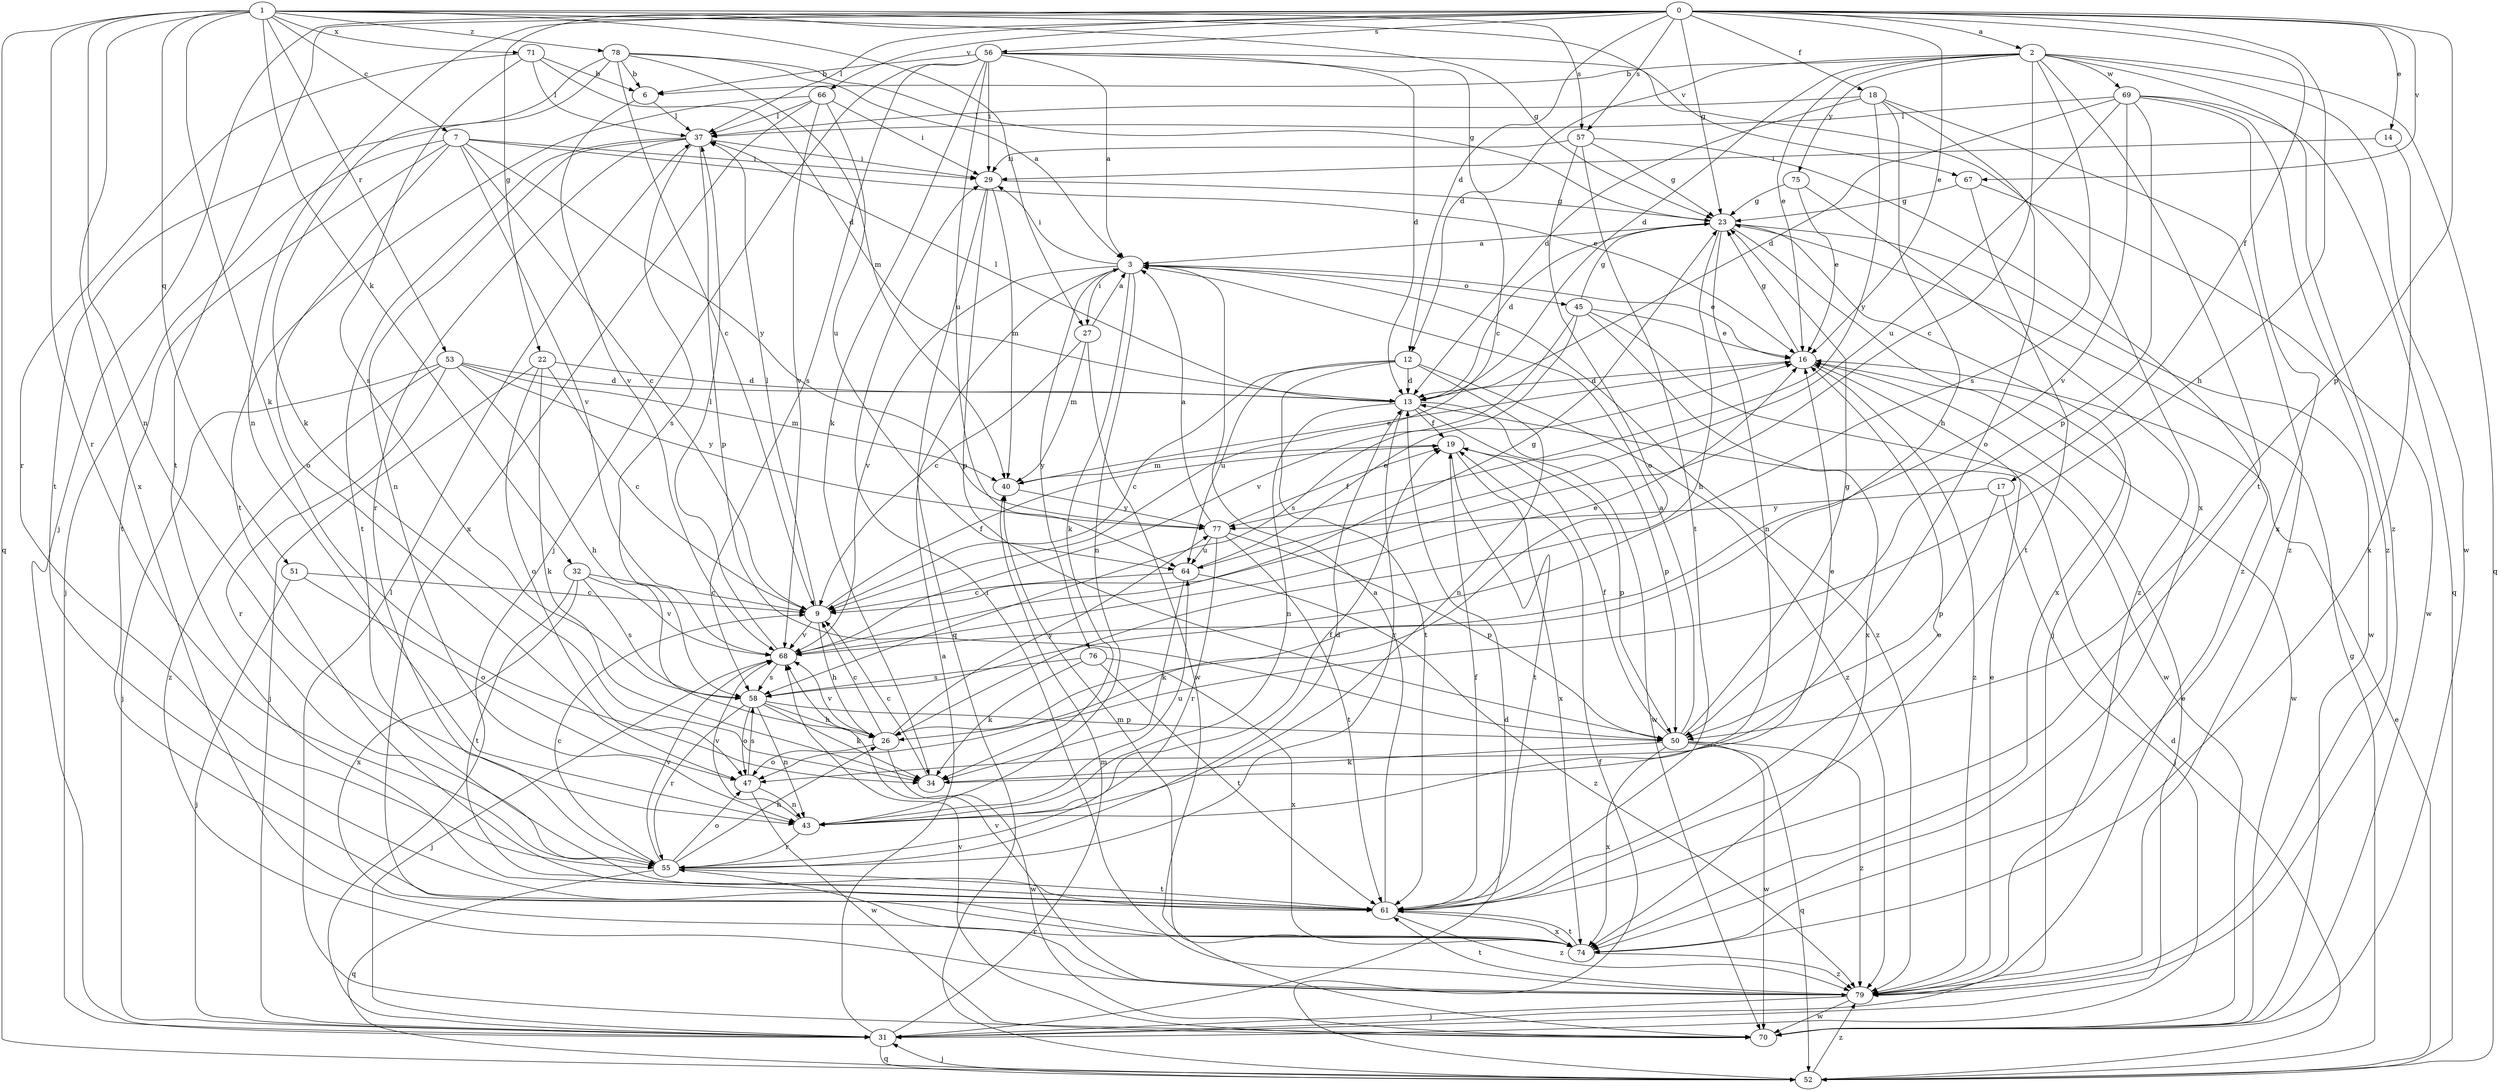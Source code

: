 strict digraph  {
0;
1;
2;
3;
6;
7;
9;
12;
13;
14;
16;
17;
18;
19;
22;
23;
26;
27;
29;
31;
32;
34;
37;
40;
43;
45;
47;
50;
51;
52;
53;
55;
56;
57;
58;
61;
64;
66;
67;
68;
69;
70;
71;
74;
75;
76;
77;
78;
79;
0 -> 2  [label=a];
0 -> 12  [label=d];
0 -> 14  [label=e];
0 -> 16  [label=e];
0 -> 17  [label=f];
0 -> 18  [label=f];
0 -> 22  [label=g];
0 -> 23  [label=g];
0 -> 26  [label=h];
0 -> 31  [label=j];
0 -> 37  [label=l];
0 -> 43  [label=n];
0 -> 50  [label=p];
0 -> 56  [label=s];
0 -> 57  [label=s];
0 -> 61  [label=t];
0 -> 66  [label=v];
0 -> 67  [label=v];
1 -> 7  [label=c];
1 -> 23  [label=g];
1 -> 27  [label=i];
1 -> 32  [label=k];
1 -> 34  [label=k];
1 -> 43  [label=n];
1 -> 51  [label=q];
1 -> 52  [label=q];
1 -> 53  [label=r];
1 -> 55  [label=r];
1 -> 57  [label=s];
1 -> 67  [label=v];
1 -> 71  [label=x];
1 -> 74  [label=x];
1 -> 78  [label=z];
2 -> 6  [label=b];
2 -> 9  [label=c];
2 -> 12  [label=d];
2 -> 13  [label=d];
2 -> 16  [label=e];
2 -> 52  [label=q];
2 -> 58  [label=s];
2 -> 61  [label=t];
2 -> 69  [label=w];
2 -> 70  [label=w];
2 -> 75  [label=y];
2 -> 79  [label=z];
3 -> 16  [label=e];
3 -> 27  [label=i];
3 -> 29  [label=i];
3 -> 34  [label=k];
3 -> 43  [label=n];
3 -> 45  [label=o];
3 -> 68  [label=v];
3 -> 76  [label=y];
3 -> 79  [label=z];
6 -> 37  [label=l];
6 -> 68  [label=v];
7 -> 9  [label=c];
7 -> 16  [label=e];
7 -> 29  [label=i];
7 -> 31  [label=j];
7 -> 47  [label=o];
7 -> 61  [label=t];
7 -> 68  [label=v];
7 -> 77  [label=y];
9 -> 19  [label=f];
9 -> 26  [label=h];
9 -> 37  [label=l];
9 -> 68  [label=v];
12 -> 9  [label=c];
12 -> 13  [label=d];
12 -> 43  [label=n];
12 -> 61  [label=t];
12 -> 64  [label=u];
12 -> 79  [label=z];
13 -> 19  [label=f];
13 -> 37  [label=l];
13 -> 43  [label=n];
13 -> 50  [label=p];
13 -> 55  [label=r];
13 -> 70  [label=w];
14 -> 29  [label=i];
14 -> 74  [label=x];
16 -> 13  [label=d];
16 -> 23  [label=g];
16 -> 70  [label=w];
16 -> 79  [label=z];
17 -> 31  [label=j];
17 -> 50  [label=p];
17 -> 77  [label=y];
18 -> 13  [label=d];
18 -> 26  [label=h];
18 -> 37  [label=l];
18 -> 47  [label=o];
18 -> 77  [label=y];
18 -> 79  [label=z];
19 -> 40  [label=m];
19 -> 50  [label=p];
19 -> 61  [label=t];
19 -> 74  [label=x];
22 -> 9  [label=c];
22 -> 13  [label=d];
22 -> 31  [label=j];
22 -> 34  [label=k];
22 -> 47  [label=o];
23 -> 3  [label=a];
23 -> 13  [label=d];
23 -> 26  [label=h];
23 -> 31  [label=j];
23 -> 43  [label=n];
23 -> 70  [label=w];
23 -> 74  [label=x];
26 -> 9  [label=c];
26 -> 47  [label=o];
26 -> 68  [label=v];
26 -> 70  [label=w];
26 -> 77  [label=y];
27 -> 3  [label=a];
27 -> 9  [label=c];
27 -> 40  [label=m];
27 -> 70  [label=w];
29 -> 23  [label=g];
29 -> 40  [label=m];
29 -> 50  [label=p];
29 -> 52  [label=q];
31 -> 3  [label=a];
31 -> 13  [label=d];
31 -> 16  [label=e];
31 -> 40  [label=m];
31 -> 52  [label=q];
32 -> 9  [label=c];
32 -> 58  [label=s];
32 -> 61  [label=t];
32 -> 68  [label=v];
32 -> 74  [label=x];
34 -> 9  [label=c];
34 -> 16  [label=e];
37 -> 29  [label=i];
37 -> 43  [label=n];
37 -> 50  [label=p];
37 -> 55  [label=r];
37 -> 58  [label=s];
37 -> 61  [label=t];
40 -> 16  [label=e];
40 -> 77  [label=y];
43 -> 19  [label=f];
43 -> 55  [label=r];
43 -> 64  [label=u];
43 -> 68  [label=v];
45 -> 16  [label=e];
45 -> 23  [label=g];
45 -> 58  [label=s];
45 -> 68  [label=v];
45 -> 70  [label=w];
45 -> 74  [label=x];
47 -> 43  [label=n];
47 -> 58  [label=s];
47 -> 70  [label=w];
50 -> 3  [label=a];
50 -> 19  [label=f];
50 -> 23  [label=g];
50 -> 34  [label=k];
50 -> 52  [label=q];
50 -> 70  [label=w];
50 -> 74  [label=x];
50 -> 79  [label=z];
51 -> 9  [label=c];
51 -> 31  [label=j];
51 -> 47  [label=o];
52 -> 13  [label=d];
52 -> 16  [label=e];
52 -> 19  [label=f];
52 -> 23  [label=g];
52 -> 31  [label=j];
52 -> 79  [label=z];
53 -> 13  [label=d];
53 -> 26  [label=h];
53 -> 31  [label=j];
53 -> 40  [label=m];
53 -> 55  [label=r];
53 -> 77  [label=y];
53 -> 79  [label=z];
55 -> 9  [label=c];
55 -> 13  [label=d];
55 -> 26  [label=h];
55 -> 47  [label=o];
55 -> 52  [label=q];
55 -> 61  [label=t];
55 -> 68  [label=v];
56 -> 3  [label=a];
56 -> 6  [label=b];
56 -> 9  [label=c];
56 -> 13  [label=d];
56 -> 29  [label=i];
56 -> 31  [label=j];
56 -> 34  [label=k];
56 -> 58  [label=s];
56 -> 64  [label=u];
56 -> 74  [label=x];
57 -> 23  [label=g];
57 -> 29  [label=i];
57 -> 47  [label=o];
57 -> 61  [label=t];
57 -> 79  [label=z];
58 -> 26  [label=h];
58 -> 34  [label=k];
58 -> 43  [label=n];
58 -> 47  [label=o];
58 -> 50  [label=p];
58 -> 55  [label=r];
61 -> 3  [label=a];
61 -> 16  [label=e];
61 -> 19  [label=f];
61 -> 74  [label=x];
61 -> 79  [label=z];
64 -> 9  [label=c];
64 -> 16  [label=e];
64 -> 34  [label=k];
64 -> 79  [label=z];
66 -> 29  [label=i];
66 -> 37  [label=l];
66 -> 61  [label=t];
66 -> 64  [label=u];
66 -> 68  [label=v];
66 -> 74  [label=x];
67 -> 23  [label=g];
67 -> 61  [label=t];
67 -> 70  [label=w];
68 -> 16  [label=e];
68 -> 23  [label=g];
68 -> 31  [label=j];
68 -> 37  [label=l];
68 -> 58  [label=s];
69 -> 13  [label=d];
69 -> 37  [label=l];
69 -> 50  [label=p];
69 -> 52  [label=q];
69 -> 64  [label=u];
69 -> 68  [label=v];
69 -> 74  [label=x];
69 -> 79  [label=z];
70 -> 37  [label=l];
70 -> 68  [label=v];
71 -> 6  [label=b];
71 -> 13  [label=d];
71 -> 37  [label=l];
71 -> 55  [label=r];
71 -> 58  [label=s];
74 -> 40  [label=m];
74 -> 61  [label=t];
74 -> 79  [label=z];
75 -> 16  [label=e];
75 -> 23  [label=g];
75 -> 79  [label=z];
76 -> 34  [label=k];
76 -> 58  [label=s];
76 -> 61  [label=t];
76 -> 74  [label=x];
77 -> 3  [label=a];
77 -> 19  [label=f];
77 -> 50  [label=p];
77 -> 55  [label=r];
77 -> 61  [label=t];
77 -> 64  [label=u];
78 -> 3  [label=a];
78 -> 6  [label=b];
78 -> 9  [label=c];
78 -> 23  [label=g];
78 -> 34  [label=k];
78 -> 40  [label=m];
78 -> 61  [label=t];
79 -> 16  [label=e];
79 -> 29  [label=i];
79 -> 31  [label=j];
79 -> 55  [label=r];
79 -> 61  [label=t];
79 -> 68  [label=v];
79 -> 70  [label=w];
}

